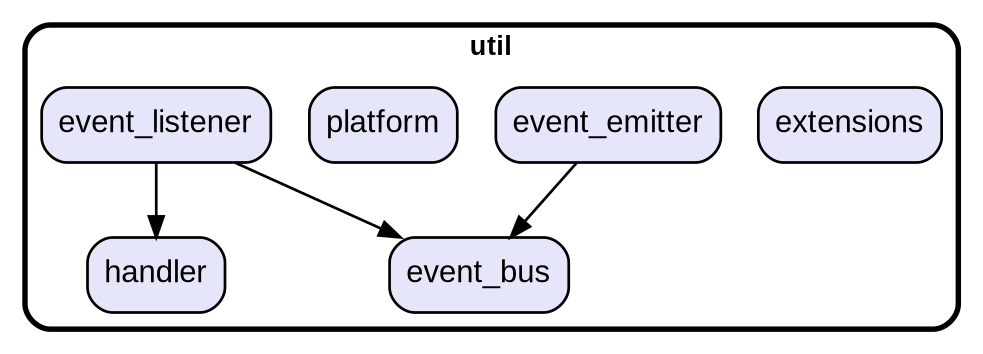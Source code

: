 digraph "" {
  graph [style=rounded fontname="Arial Black" fontsize=13 penwidth=2.6];
  node [shape=rect style="filled,rounded" fontname=Arial fontsize=15 fillcolor=Lavender penwidth=1.3];
  edge [penwidth=1.3];
  "/handler.dart" [label="handler"];
  "/event_bus.dart" [label="event_bus"];
  "/extensions.dart" [label="extensions"];
  "/event_emitter.dart" [label="event_emitter"];
  "/platform.dart" [label="platform"];
  "/event_listener.dart" [label="event_listener"];
  subgraph "cluster~" {
    label="util";
    "/handler.dart";
    "/event_bus.dart";
    "/extensions.dart";
    "/event_emitter.dart";
    "/platform.dart";
    "/event_listener.dart";
  }
  "/event_emitter.dart" -> "/event_bus.dart";
  "/event_listener.dart" -> "/event_bus.dart";
  "/event_listener.dart" -> "/handler.dart";
}
